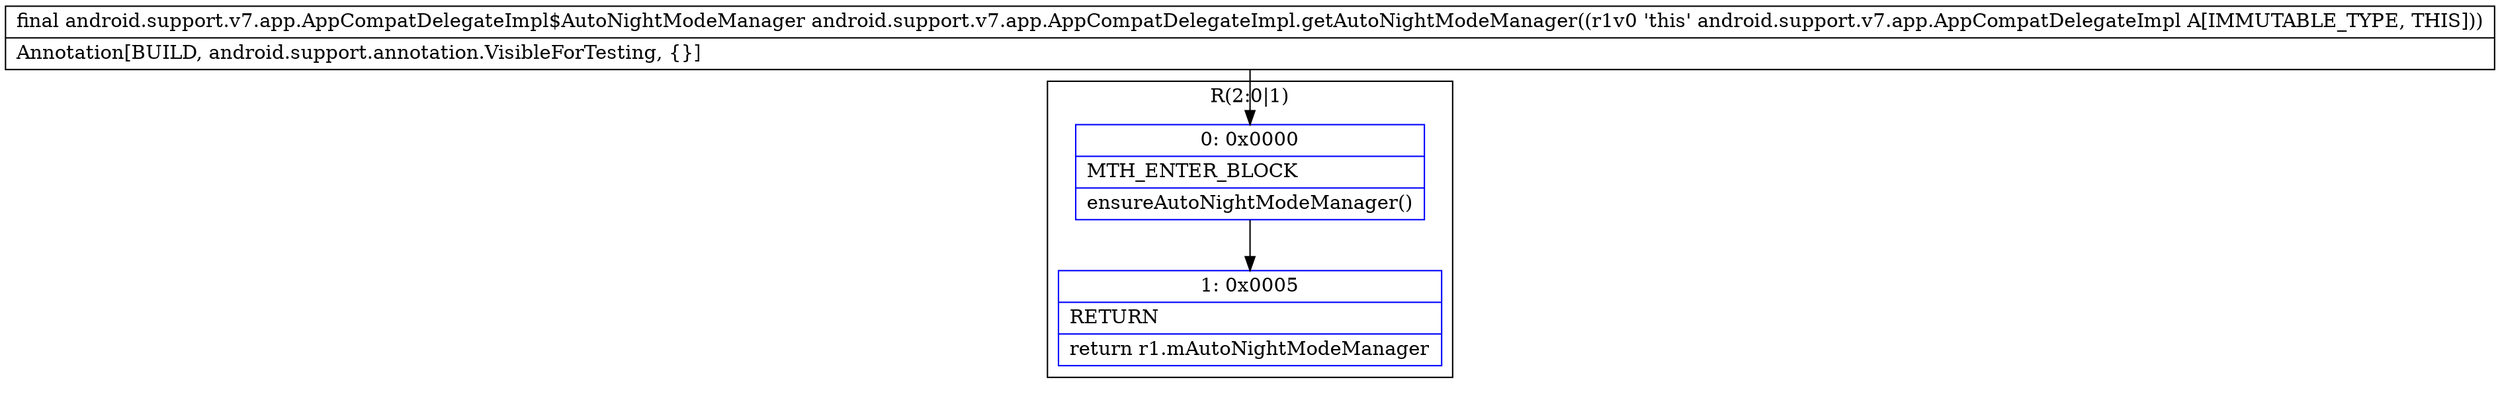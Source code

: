 digraph "CFG forandroid.support.v7.app.AppCompatDelegateImpl.getAutoNightModeManager()Landroid\/support\/v7\/app\/AppCompatDelegateImpl$AutoNightModeManager;" {
subgraph cluster_Region_912750667 {
label = "R(2:0|1)";
node [shape=record,color=blue];
Node_0 [shape=record,label="{0\:\ 0x0000|MTH_ENTER_BLOCK\l|ensureAutoNightModeManager()\l}"];
Node_1 [shape=record,label="{1\:\ 0x0005|RETURN\l|return r1.mAutoNightModeManager\l}"];
}
MethodNode[shape=record,label="{final android.support.v7.app.AppCompatDelegateImpl$AutoNightModeManager android.support.v7.app.AppCompatDelegateImpl.getAutoNightModeManager((r1v0 'this' android.support.v7.app.AppCompatDelegateImpl A[IMMUTABLE_TYPE, THIS]))  | Annotation[BUILD, android.support.annotation.VisibleForTesting, \{\}]\l}"];
MethodNode -> Node_0;
Node_0 -> Node_1;
}

